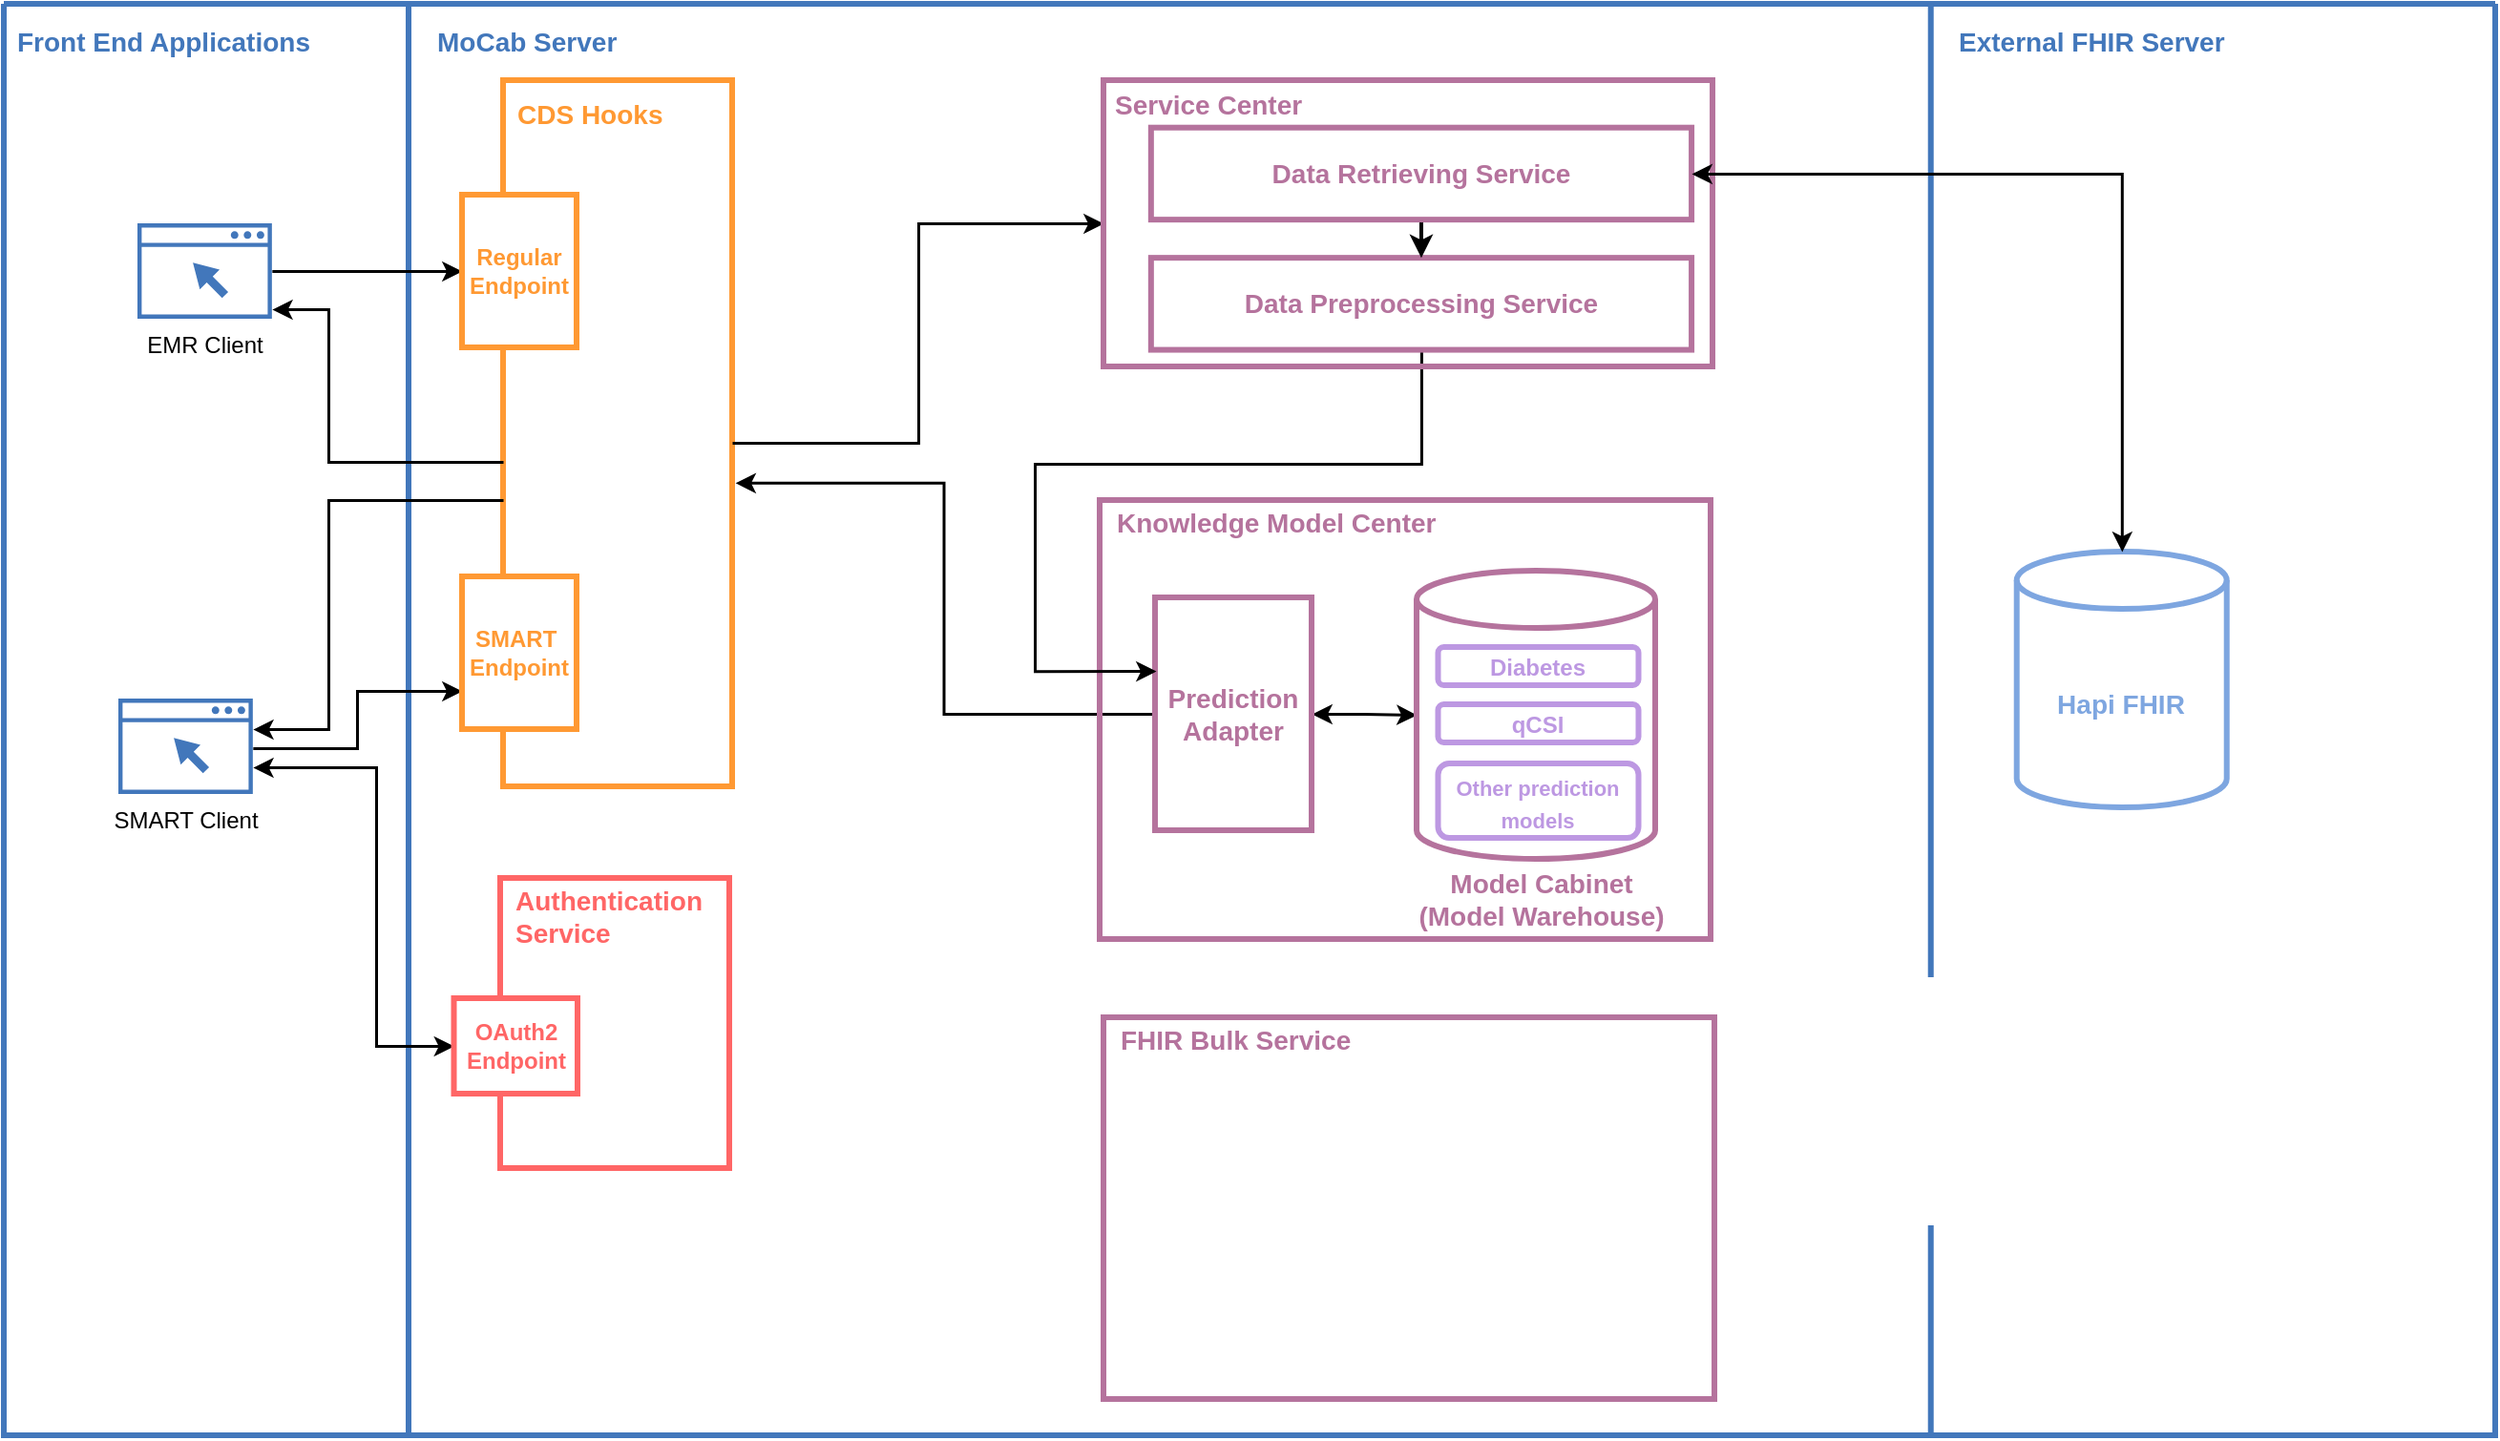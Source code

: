 <mxfile version="20.1.1" type="device"><diagram id="2f404044-711c-603c-8f00-f6bb4c023d3c" name="Page-1"><mxGraphModel dx="2499" dy="831" grid="1" gridSize="10" guides="1" tooltips="1" connect="1" arrows="1" fold="1" page="1" pageScale="1" pageWidth="1169" pageHeight="827" background="none" math="0" shadow="0"><root><mxCell id="0"/><mxCell id="1" parent="0"/><mxCell id="21" value="" style="swimlane;shadow=0;strokeColor=#4277BB;fillColor=#ffffff;fontColor=none;align=right;startSize=0;collapsible=0;noLabel=1;strokeWidth=3;" parent="1" vertex="1"><mxGeometry x="-190" y="230" width="1305" height="750" as="geometry"/></mxCell><mxCell id="hQCJ3XEMx7iAnxMMSpY4-58" value="" style="rounded=0;whiteSpace=wrap;html=1;strokeColor=#FF6666;strokeWidth=3;fillColor=none;" parent="21" vertex="1"><mxGeometry x="260" y="458" width="120" height="152" as="geometry"/></mxCell><mxCell id="22" value="Front End Applications" style="text;html=1;align=left;verticalAlign=middle;fontColor=#4277BB;shadow=0;dashed=0;strokeColor=none;fillColor=none;labelBackgroundColor=none;fontStyle=1;fontSize=14;spacingLeft=5;" parent="21" vertex="1"><mxGeometry y="10" width="180" height="20" as="geometry"/></mxCell><mxCell id="43" value="" style="line;strokeWidth=3;direction=south;html=1;shadow=0;labelBackgroundColor=none;fillColor=none;gradientColor=none;fontSize=12;fontColor=#4277BB;align=right;strokeColor=#4277BB;" parent="21" vertex="1"><mxGeometry x="207" width="10" height="750" as="geometry"/></mxCell><mxCell id="47" value="" style="line;strokeWidth=3;direction=south;html=1;shadow=0;labelBackgroundColor=none;fillColor=none;gradientColor=none;fontSize=12;fontColor=#4277BB;align=right;strokeColor=#4277BB;" parent="21" vertex="1"><mxGeometry x="1004.36" width="10" height="510" as="geometry"/></mxCell><mxCell id="48" value="MoCab Server" style="text;html=1;align=left;verticalAlign=middle;fontColor=#4277BB;shadow=0;dashed=0;strokeColor=none;fillColor=none;labelBackgroundColor=none;fontStyle=1;fontSize=14;spacingLeft=5;" parent="21" vertex="1"><mxGeometry x="220" y="10" width="150" height="20" as="geometry"/></mxCell><mxCell id="XKVZl34SWuccuq--4w8E-62" value="External FHIR Server" style="text;html=1;align=left;verticalAlign=middle;fontColor=#4277BB;shadow=0;dashed=0;strokeColor=none;fillColor=none;labelBackgroundColor=none;fontStyle=1;fontSize=14;spacingLeft=5;" parent="21" vertex="1"><mxGeometry x="1017.36" y="10" width="150" height="20" as="geometry"/></mxCell><mxCell id="zr4wXBdVAj4lqgL986UL-54" style="edgeStyle=orthogonalEdgeStyle;rounded=0;orthogonalLoop=1;jettySize=auto;html=1;entryX=0;entryY=0.5;entryDx=0;entryDy=0;startArrow=none;startFill=0;strokeWidth=1.5;" edge="1" parent="21" source="hQCJ3XEMx7iAnxMMSpY4-54" target="zr4wXBdVAj4lqgL986UL-50"><mxGeometry relative="1" as="geometry"/></mxCell><mxCell id="hQCJ3XEMx7iAnxMMSpY4-54" value="EMR Client" style="sketch=0;pointerEvents=1;shadow=0;dashed=0;html=1;strokeColor=none;fillColor=#4277bb;aspect=fixed;labelPosition=center;verticalLabelPosition=bottom;verticalAlign=top;align=center;outlineConnect=0;shape=mxgraph.vvd.web_browser;" parent="21" vertex="1"><mxGeometry x="70" y="115" width="70.42" height="50" as="geometry"/></mxCell><mxCell id="hQCJ3XEMx7iAnxMMSpY4-57" value="" style="group;strokeWidth=3;strokeColor=none;" parent="21" vertex="1" connectable="0"><mxGeometry x="261.5" y="40" width="120" height="400" as="geometry"/></mxCell><mxCell id="hQCJ3XEMx7iAnxMMSpY4-55" value="" style="rounded=0;whiteSpace=wrap;html=1;fillColor=none;strokeWidth=3;strokeColor=#FF9933;" parent="hQCJ3XEMx7iAnxMMSpY4-57" vertex="1"><mxGeometry width="120" height="370.0" as="geometry"/></mxCell><mxCell id="hQCJ3XEMx7iAnxMMSpY4-56" value="&lt;font color=&quot;#ff9933&quot;&gt;CDS Hooks&lt;/font&gt;" style="text;html=1;align=left;verticalAlign=middle;fontColor=#4277BB;shadow=0;dashed=0;strokeColor=none;fillColor=none;labelBackgroundColor=none;fontStyle=1;fontSize=14;spacingLeft=5;" parent="hQCJ3XEMx7iAnxMMSpY4-57" vertex="1"><mxGeometry y="4.613" width="102" height="25.806" as="geometry"/></mxCell><mxCell id="zr4wXBdVAj4lqgL986UL-49" value="" style="group;strokeWidth=3;strokeColor=none;" vertex="1" connectable="0" parent="hQCJ3XEMx7iAnxMMSpY4-57"><mxGeometry y="60" width="60" height="90" as="geometry"/></mxCell><mxCell id="zr4wXBdVAj4lqgL986UL-50" value="&lt;font color=&quot;#ff9933&quot;&gt;&lt;b&gt;Regular&lt;br&gt;Endpoint&lt;/b&gt;&lt;/font&gt;" style="rounded=0;whiteSpace=wrap;html=1;fillColor=default;strokeWidth=3;strokeColor=#FF9933;" vertex="1" parent="zr4wXBdVAj4lqgL986UL-49"><mxGeometry x="-21.5" width="60" height="80" as="geometry"/></mxCell><mxCell id="6xXJ92CtC5IXwNvtZVcw-48" style="edgeStyle=orthogonalEdgeStyle;rounded=0;orthogonalLoop=1;jettySize=auto;html=1;strokeWidth=1.5;startArrow=classic;startFill=1;" parent="21" source="hQCJ3XEMx7iAnxMMSpY4-67" target="hQCJ3XEMx7iAnxMMSpY4-68" edge="1"><mxGeometry relative="1" as="geometry"><mxPoint x="260" y="534" as="targetPoint"/><Array as="points"><mxPoint x="195" y="400"/><mxPoint x="195" y="546"/></Array></mxGeometry></mxCell><mxCell id="zr4wXBdVAj4lqgL986UL-53" style="edgeStyle=orthogonalEdgeStyle;rounded=0;orthogonalLoop=1;jettySize=auto;html=1;entryX=0;entryY=0.75;entryDx=0;entryDy=0;startArrow=none;startFill=0;strokeWidth=1.5;" edge="1" parent="21" source="hQCJ3XEMx7iAnxMMSpY4-67" target="zr4wXBdVAj4lqgL986UL-52"><mxGeometry relative="1" as="geometry"><Array as="points"><mxPoint x="185" y="390"/><mxPoint x="185" y="360"/></Array></mxGeometry></mxCell><mxCell id="hQCJ3XEMx7iAnxMMSpY4-67" value="SMART Client" style="sketch=0;pointerEvents=1;shadow=0;dashed=0;html=1;strokeColor=none;fillColor=#4277bb;aspect=fixed;labelPosition=center;verticalLabelPosition=bottom;verticalAlign=top;align=center;outlineConnect=0;shape=mxgraph.vvd.web_browser;" parent="21" vertex="1"><mxGeometry x="60" y="364" width="70.42" height="50" as="geometry"/></mxCell><mxCell id="hQCJ3XEMx7iAnxMMSpY4-78" value="&lt;b&gt;&lt;font color=&quot;#7ea6e0&quot; style=&quot;font-size: 14px;&quot;&gt;Hapi FHIR&lt;/font&gt;&lt;/b&gt;" style="shape=cylinder3;whiteSpace=wrap;html=1;boundedLbl=1;backgroundOutline=1;size=15;fontColor=#FF9933;strokeColor=#7EA6E0;strokeWidth=3;fillColor=none;" parent="21" vertex="1"><mxGeometry x="1054.36" y="287" width="110" height="134" as="geometry"/></mxCell><mxCell id="hQCJ3XEMx7iAnxMMSpY4-85" value="" style="group" parent="21" vertex="1" connectable="0"><mxGeometry x="260.5" y="458" width="121" height="122" as="geometry"/></mxCell><mxCell id="hQCJ3XEMx7iAnxMMSpY4-59" value="&lt;font color=&quot;#ff6666&quot;&gt;Authentication&lt;br&gt;Service&lt;/font&gt;" style="text;html=1;align=left;verticalAlign=middle;fontColor=#4277BB;shadow=0;dashed=0;strokeColor=none;fillColor=none;labelBackgroundColor=none;fontStyle=1;fontSize=14;spacingLeft=5;" parent="hQCJ3XEMx7iAnxMMSpY4-85" vertex="1"><mxGeometry y="10" width="102" height="20" as="geometry"/></mxCell><mxCell id="hQCJ3XEMx7iAnxMMSpY4-68" value="&lt;b&gt;OAuth2&lt;br&gt;Endpoint&lt;/b&gt;" style="rounded=0;whiteSpace=wrap;html=1;fontColor=#ff6666;strokeColor=#FF6666;strokeWidth=3;fillColor=default;" parent="hQCJ3XEMx7iAnxMMSpY4-85" vertex="1"><mxGeometry x="-24.75" y="63" width="64.75" height="50" as="geometry"/></mxCell><mxCell id="zr4wXBdVAj4lqgL986UL-57" style="edgeStyle=orthogonalEdgeStyle;rounded=0;orthogonalLoop=1;jettySize=auto;html=1;fontColor=#FF9933;startArrow=none;startFill=0;strokeWidth=1.5;" edge="1" parent="21" source="hQCJ3XEMx7iAnxMMSpY4-55" target="hQCJ3XEMx7iAnxMMSpY4-54"><mxGeometry relative="1" as="geometry"><Array as="points"><mxPoint x="170" y="240"/><mxPoint x="170" y="160"/></Array></mxGeometry></mxCell><mxCell id="zr4wXBdVAj4lqgL986UL-58" style="edgeStyle=orthogonalEdgeStyle;rounded=0;orthogonalLoop=1;jettySize=auto;html=1;fontColor=#FF9933;startArrow=none;startFill=0;strokeWidth=1.5;" edge="1" parent="21" source="hQCJ3XEMx7iAnxMMSpY4-55" target="hQCJ3XEMx7iAnxMMSpY4-67"><mxGeometry relative="1" as="geometry"><Array as="points"><mxPoint x="170" y="260"/><mxPoint x="170" y="380"/></Array></mxGeometry></mxCell><mxCell id="zr4wXBdVAj4lqgL986UL-52" value="&lt;b&gt;&lt;font color=&quot;#ff9933&quot;&gt;SMART&amp;nbsp;&lt;br&gt;Endpoint&lt;/font&gt;&lt;/b&gt;" style="rounded=0;whiteSpace=wrap;html=1;fillColor=default;strokeWidth=3;strokeColor=#FF9933;" vertex="1" parent="21"><mxGeometry x="240" y="300" width="60" height="80" as="geometry"/></mxCell><mxCell id="zr4wXBdVAj4lqgL986UL-59" style="edgeStyle=orthogonalEdgeStyle;rounded=0;orthogonalLoop=1;jettySize=auto;html=1;fontColor=#FF9933;startArrow=none;startFill=0;strokeWidth=1.5;" edge="1" parent="21" source="hQCJ3XEMx7iAnxMMSpY4-55" target="hQCJ3XEMx7iAnxMMSpY4-76"><mxGeometry relative="1" as="geometry"><Array as="points"><mxPoint x="479" y="230"/><mxPoint x="479" y="115"/></Array></mxGeometry></mxCell><mxCell id="zr4wXBdVAj4lqgL986UL-60" style="edgeStyle=orthogonalEdgeStyle;rounded=0;orthogonalLoop=1;jettySize=auto;html=1;entryX=1.013;entryY=0.57;entryDx=0;entryDy=0;entryPerimeter=0;fontColor=#FF9933;startArrow=none;startFill=0;strokeWidth=1.5;" edge="1" parent="21" source="hQCJ3XEMx7iAnxMMSpY4-119" target="hQCJ3XEMx7iAnxMMSpY4-55"><mxGeometry relative="1" as="geometry"/></mxCell><mxCell id="hQCJ3XEMx7iAnxMMSpY4-80" value="" style="rounded=0;whiteSpace=wrap;html=1;fontColor=#FF9933;strokeColor=#B5739D;strokeWidth=3;fillColor=none;" parent="21" vertex="1"><mxGeometry x="574" y="260" width="320" height="230" as="geometry"/></mxCell><mxCell id="hQCJ3XEMx7iAnxMMSpY4-83" value="" style="group" parent="21" vertex="1" connectable="0"><mxGeometry x="575" y="300" width="320" height="190" as="geometry"/></mxCell><mxCell id="hQCJ3XEMx7iAnxMMSpY4-146" style="edgeStyle=orthogonalEdgeStyle;rounded=0;orthogonalLoop=1;jettySize=auto;html=1;entryX=0;entryY=0.5;entryDx=0;entryDy=0;entryPerimeter=0;fontSize=13;fontColor=#000000;startArrow=classic;startFill=1;strokeWidth=1.5;" parent="hQCJ3XEMx7iAnxMMSpY4-83" source="hQCJ3XEMx7iAnxMMSpY4-119" target="hQCJ3XEMx7iAnxMMSpY4-120" edge="1"><mxGeometry relative="1" as="geometry"/></mxCell><mxCell id="hQCJ3XEMx7iAnxMMSpY4-119" value="&lt;b&gt;&lt;font color=&quot;#b5739d&quot;&gt;Prediction Adapter&lt;/font&gt;&lt;/b&gt;" style="rounded=0;whiteSpace=wrap;html=1;fontSize=14;fontColor=#FF9933;strokeColor=#B5739D;strokeWidth=3;fillColor=none;" parent="hQCJ3XEMx7iAnxMMSpY4-83" vertex="1"><mxGeometry x="28" y="11" width="82" height="122" as="geometry"/></mxCell><mxCell id="hQCJ3XEMx7iAnxMMSpY4-132" value="&lt;b&gt;&lt;font style=&quot;font-size: 14px;&quot;&gt;&lt;font color=&quot;#b5739d&quot;&gt;Model Cabinet&lt;br&gt;(Model Warehouse)&lt;/font&gt;&lt;br&gt;&lt;/font&gt;&lt;/b&gt;" style="text;html=1;strokeColor=none;fillColor=none;align=center;verticalAlign=middle;whiteSpace=wrap;rounded=0;fontSize=11;fontColor=#FF6666;" parent="hQCJ3XEMx7iAnxMMSpY4-83" vertex="1"><mxGeometry x="158" y="154" width="145" height="30" as="geometry"/></mxCell><mxCell id="hQCJ3XEMx7iAnxMMSpY4-136" value="" style="group" parent="hQCJ3XEMx7iAnxMMSpY4-83" vertex="1" connectable="0"><mxGeometry x="165" y="-3" width="125" height="151" as="geometry"/></mxCell><mxCell id="hQCJ3XEMx7iAnxMMSpY4-120" value="" style="shape=cylinder3;whiteSpace=wrap;html=1;boundedLbl=1;backgroundOutline=1;size=15;fontColor=#FF9933;strokeColor=#B5739D;strokeWidth=3;fillColor=none;" parent="hQCJ3XEMx7iAnxMMSpY4-136" vertex="1"><mxGeometry width="125" height="151" as="geometry"/></mxCell><mxCell id="hQCJ3XEMx7iAnxMMSpY4-128" value="&lt;b&gt;&lt;font color=&quot;#bd98e2&quot; style=&quot;font-size: 12px;&quot;&gt;Diabetes&lt;/font&gt;&lt;/b&gt;" style="rounded=1;whiteSpace=wrap;html=1;fontSize=14;fontColor=#FF9933;strokeColor=#BD98E2;strokeWidth=3;fillColor=none;" parent="hQCJ3XEMx7iAnxMMSpY4-136" vertex="1"><mxGeometry x="11.25" y="40" width="105" height="20" as="geometry"/></mxCell><mxCell id="hQCJ3XEMx7iAnxMMSpY4-129" value="&lt;b&gt;&lt;font color=&quot;#bd98e2&quot; style=&quot;font-size: 12px;&quot;&gt;qCSI&lt;/font&gt;&lt;/b&gt;" style="rounded=1;whiteSpace=wrap;html=1;fontSize=14;fontColor=#FF9933;strokeColor=#BD98E2;strokeWidth=3;fillColor=none;" parent="hQCJ3XEMx7iAnxMMSpY4-136" vertex="1"><mxGeometry x="11.25" y="70" width="105" height="20" as="geometry"/></mxCell><mxCell id="hQCJ3XEMx7iAnxMMSpY4-130" value="&lt;font color=&quot;#bd98e2&quot; style=&quot;font-size: 11px;&quot;&gt;&lt;b&gt;Other prediction&lt;br&gt;models&lt;/b&gt;&lt;/font&gt;" style="rounded=1;whiteSpace=wrap;html=1;fontSize=14;fontColor=#FF9933;strokeColor=#BD98E2;strokeWidth=3;fillColor=none;" parent="hQCJ3XEMx7iAnxMMSpY4-136" vertex="1"><mxGeometry x="11.25" y="101" width="105" height="39" as="geometry"/></mxCell><mxCell id="hQCJ3XEMx7iAnxMMSpY4-81" value="&lt;font color=&quot;#b5739d&quot;&gt;Knowledge Model Center&lt;/font&gt;" style="text;html=1;align=left;verticalAlign=middle;fontColor=#4277BB;shadow=0;dashed=0;strokeColor=none;fillColor=none;labelBackgroundColor=none;fontStyle=1;fontSize=14;spacingLeft=5;" parent="21" vertex="1"><mxGeometry x="576" y="262" width="185" height="20" as="geometry"/></mxCell><mxCell id="hQCJ3XEMx7iAnxMMSpY4-145" style="edgeStyle=orthogonalEdgeStyle;rounded=0;orthogonalLoop=1;jettySize=auto;html=1;entryX=0.006;entryY=0.316;entryDx=0;entryDy=0;fontSize=13;fontColor=#000000;startArrow=none;startFill=0;strokeWidth=1.5;entryPerimeter=0;" parent="21" source="hQCJ3XEMx7iAnxMMSpY4-86" target="hQCJ3XEMx7iAnxMMSpY4-119" edge="1"><mxGeometry relative="1" as="geometry"><Array as="points"><mxPoint x="743" y="241"/><mxPoint x="540" y="241"/><mxPoint x="540" y="350"/></Array></mxGeometry></mxCell><mxCell id="hQCJ3XEMx7iAnxMMSpY4-84" value="" style="group;strokeColor=none;fillColor=none;" parent="21" vertex="1" connectable="0"><mxGeometry x="575" y="40" width="320" height="150" as="geometry"/></mxCell><mxCell id="hQCJ3XEMx7iAnxMMSpY4-76" value="" style="rounded=0;whiteSpace=wrap;html=1;fontColor=#FF9933;strokeColor=#B5739D;strokeWidth=3;fillColor=none;" parent="hQCJ3XEMx7iAnxMMSpY4-84" vertex="1"><mxGeometry x="0.997" width="319.003" height="150" as="geometry"/></mxCell><mxCell id="hQCJ3XEMx7iAnxMMSpY4-77" value="&lt;font color=&quot;#b5739d&quot;&gt;Service Center&lt;/font&gt;" style="text;html=1;align=left;verticalAlign=middle;fontColor=#4277BB;shadow=0;dashed=0;strokeColor=none;fillColor=none;labelBackgroundColor=none;fontStyle=1;fontSize=14;spacingLeft=5;" parent="hQCJ3XEMx7iAnxMMSpY4-84" vertex="1"><mxGeometry y="2.143" width="119.626" height="21.429" as="geometry"/></mxCell><mxCell id="hQCJ3XEMx7iAnxMMSpY4-86" value="&lt;b&gt;&lt;font color=&quot;#b5739d&quot;&gt;Data Preprocessing Service&lt;/font&gt;&lt;/b&gt;" style="rounded=0;whiteSpace=wrap;html=1;fontSize=14;fontColor=#FF9933;strokeColor=#B5739D;strokeWidth=3;fillColor=none;" parent="hQCJ3XEMx7iAnxMMSpY4-84" vertex="1"><mxGeometry x="25.919" y="93.071" width="283.115" height="48.214" as="geometry"/></mxCell><mxCell id="hQCJ3XEMx7iAnxMMSpY4-144" style="edgeStyle=orthogonalEdgeStyle;rounded=0;orthogonalLoop=1;jettySize=auto;html=1;exitX=0.5;exitY=1;exitDx=0;exitDy=0;entryX=0.5;entryY=0;entryDx=0;entryDy=0;fontSize=13;fontColor=#000000;startArrow=none;startFill=0;strokeWidth=2;" parent="hQCJ3XEMx7iAnxMMSpY4-84" source="hQCJ3XEMx7iAnxMMSpY4-118" target="hQCJ3XEMx7iAnxMMSpY4-86" edge="1"><mxGeometry relative="1" as="geometry"/></mxCell><mxCell id="hQCJ3XEMx7iAnxMMSpY4-118" value="&lt;b&gt;&lt;font color=&quot;#b5739d&quot;&gt;Data Retrieving Service&lt;/font&gt;&lt;/b&gt;" style="rounded=0;whiteSpace=wrap;html=1;fontSize=14;fontColor=#FF9933;strokeColor=#B5739D;strokeWidth=3;fillColor=none;" parent="hQCJ3XEMx7iAnxMMSpY4-84" vertex="1"><mxGeometry x="25.919" y="24.857" width="283.115" height="48.214" as="geometry"/></mxCell><mxCell id="zr4wXBdVAj4lqgL986UL-61" value="" style="line;strokeWidth=3;direction=south;html=1;shadow=0;labelBackgroundColor=none;fillColor=none;gradientColor=none;fontSize=12;fontColor=#4277BB;align=right;strokeColor=#4277BB;" vertex="1" parent="21"><mxGeometry x="1004.36" y="640" width="10" height="110" as="geometry"/></mxCell><mxCell id="zr4wXBdVAj4lqgL986UL-62" value="" style="rounded=0;whiteSpace=wrap;html=1;fontColor=#FF9933;strokeColor=#B5739D;strokeWidth=3;fillColor=none;" vertex="1" parent="21"><mxGeometry x="576" y="531" width="320" height="200" as="geometry"/></mxCell><mxCell id="zr4wXBdVAj4lqgL986UL-63" value="&lt;font color=&quot;#b5739d&quot;&gt;FHIR Bulk Service&lt;/font&gt;" style="text;html=1;align=left;verticalAlign=middle;fontColor=#4277BB;shadow=0;dashed=0;strokeColor=none;fillColor=none;labelBackgroundColor=none;fontStyle=1;fontSize=14;spacingLeft=5;" vertex="1" parent="21"><mxGeometry x="578" y="533" width="185" height="20" as="geometry"/></mxCell><mxCell id="zr4wXBdVAj4lqgL986UL-64" style="edgeStyle=orthogonalEdgeStyle;rounded=0;orthogonalLoop=1;jettySize=auto;html=1;exitX=1;exitY=0.5;exitDx=0;exitDy=0;fontColor=#FF9933;startArrow=classic;startFill=1;strokeWidth=1.5;" edge="1" parent="21" source="hQCJ3XEMx7iAnxMMSpY4-118" target="hQCJ3XEMx7iAnxMMSpY4-78"><mxGeometry relative="1" as="geometry"/></mxCell></root></mxGraphModel></diagram></mxfile>
